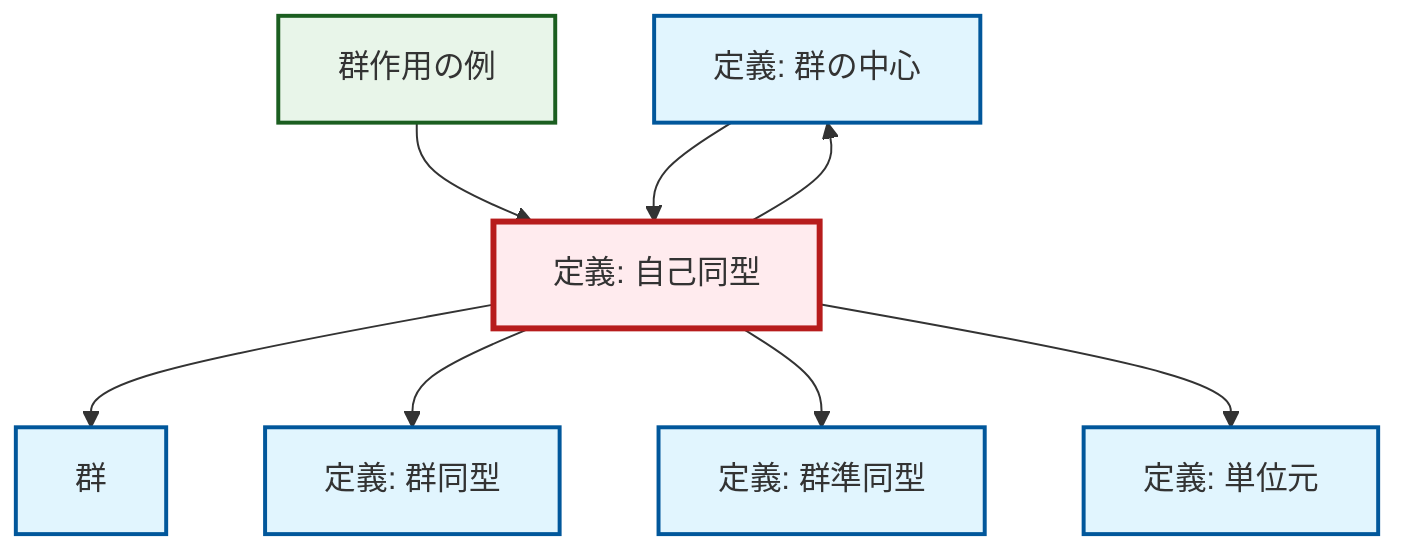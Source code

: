 graph TD
    classDef definition fill:#e1f5fe,stroke:#01579b,stroke-width:2px
    classDef theorem fill:#f3e5f5,stroke:#4a148c,stroke-width:2px
    classDef axiom fill:#fff3e0,stroke:#e65100,stroke-width:2px
    classDef example fill:#e8f5e9,stroke:#1b5e20,stroke-width:2px
    classDef current fill:#ffebee,stroke:#b71c1c,stroke-width:3px
    def-center-of-group["定義: 群の中心"]:::definition
    def-group["群"]:::definition
    def-identity-element["定義: 単位元"]:::definition
    def-isomorphism["定義: 群同型"]:::definition
    ex-group-action-examples["群作用の例"]:::example
    def-automorphism["定義: 自己同型"]:::definition
    def-homomorphism["定義: 群準同型"]:::definition
    def-automorphism --> def-group
    def-automorphism --> def-isomorphism
    ex-group-action-examples --> def-automorphism
    def-center-of-group --> def-automorphism
    def-automorphism --> def-center-of-group
    def-automorphism --> def-homomorphism
    def-automorphism --> def-identity-element
    class def-automorphism current